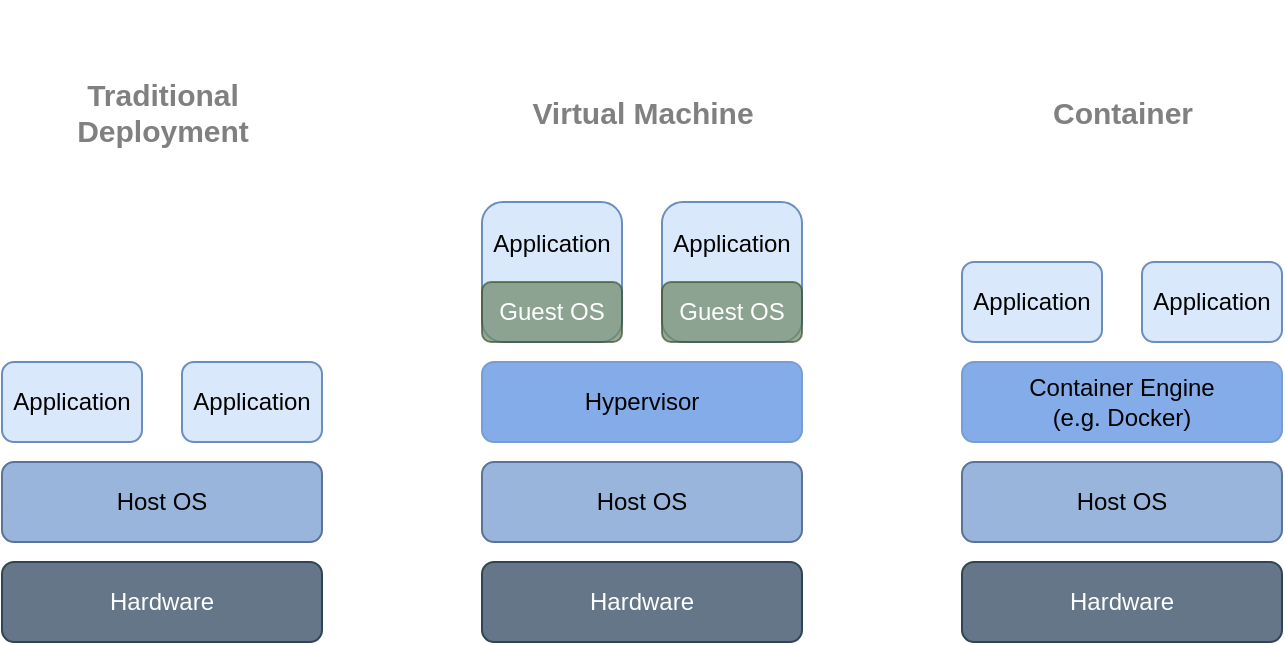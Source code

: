 <mxfile version="20.8.16" type="device"><diagram name="Seite-1" id="etC2ij1LnTKjosMqtqcl"><mxGraphModel dx="846" dy="963" grid="1" gridSize="10" guides="1" tooltips="1" connect="1" arrows="1" fold="1" page="1" pageScale="1" pageWidth="827" pageHeight="1169" math="0" shadow="0"><root><mxCell id="0"/><mxCell id="1" parent="0"/><mxCell id="mSU_c9EWIxkK4WW-epmy-5" value="&lt;font color=&quot;#808080&quot; style=&quot;font-size: 15px;&quot;&gt;&lt;b&gt;Container&lt;/b&gt;&lt;/font&gt;" style="text;html=1;align=center;verticalAlign=middle;resizable=0;points=[];autosize=1;strokeColor=none;fillColor=none;" parent="1" vertex="1"><mxGeometry x="595" y="280" width="90" height="30" as="geometry"/></mxCell><mxCell id="mSU_c9EWIxkK4WW-epmy-16" value="" style="endArrow=none;html=1;rounded=0;" parent="1" edge="1"><mxGeometry width="50" height="50" relative="1" as="geometry"><mxPoint x="130" y="240" as="sourcePoint"/><mxPoint x="130.0" y="240" as="targetPoint"/></mxGeometry></mxCell><mxCell id="hlCkqHmDzA_DZQd_WQDP-3" value="Host OS" style="rounded=1;whiteSpace=wrap;html=1;fillColor=#9ab5db;strokeColor=#58749C;gradientColor=none;" vertex="1" parent="1"><mxGeometry x="560" y="470" width="160" height="40" as="geometry"/></mxCell><mxCell id="hlCkqHmDzA_DZQd_WQDP-4" value="Application" style="rounded=1;whiteSpace=wrap;html=1;fillColor=#DAE8FC;strokeColor=#6c8ebf;" vertex="1" parent="1"><mxGeometry x="560" y="370" width="70" height="40" as="geometry"/></mxCell><mxCell id="hlCkqHmDzA_DZQd_WQDP-5" value="Container Engine &lt;br&gt;(e.g. Docker)" style="rounded=1;whiteSpace=wrap;html=1;fillColor=#83ACE8;strokeColor=#789DD4;" vertex="1" parent="1"><mxGeometry x="560" y="420" width="160" height="40" as="geometry"/></mxCell><mxCell id="hlCkqHmDzA_DZQd_WQDP-8" value="Hardware" style="rounded=1;whiteSpace=wrap;html=1;fillColor=#647687;strokeColor=#314354;fontColor=#ffffff;" vertex="1" parent="1"><mxGeometry x="560" y="520" width="160" height="40" as="geometry"/></mxCell><mxCell id="hlCkqHmDzA_DZQd_WQDP-10" value="Host OS" style="rounded=1;whiteSpace=wrap;html=1;fillColor=#9ab5db;strokeColor=#58749C;gradientColor=none;" vertex="1" parent="1"><mxGeometry x="320" y="470" width="160" height="40" as="geometry"/></mxCell><mxCell id="hlCkqHmDzA_DZQd_WQDP-11" value="Application&lt;br&gt;&lt;br&gt;&lt;br&gt;" style="rounded=1;whiteSpace=wrap;html=1;fillColor=#DAE8FC;strokeColor=#6c8ebf;" vertex="1" parent="1"><mxGeometry x="320" y="340" width="70" height="70" as="geometry"/></mxCell><mxCell id="hlCkqHmDzA_DZQd_WQDP-12" value="Hypervisor" style="rounded=1;whiteSpace=wrap;html=1;fillColor=#83ACE8;strokeColor=#789DD4;" vertex="1" parent="1"><mxGeometry x="320" y="420" width="160" height="40" as="geometry"/></mxCell><mxCell id="hlCkqHmDzA_DZQd_WQDP-15" value="Hardware" style="rounded=1;whiteSpace=wrap;html=1;fillColor=#647687;strokeColor=#314354;fontColor=#ffffff;" vertex="1" parent="1"><mxGeometry x="320" y="520" width="160" height="40" as="geometry"/></mxCell><mxCell id="hlCkqHmDzA_DZQd_WQDP-16" value="&lt;font color=&quot;#808080&quot; style=&quot;font-size: 15px;&quot;&gt;&lt;b&gt;Virtual Machine&lt;/b&gt;&lt;/font&gt;" style="text;html=1;align=center;verticalAlign=middle;resizable=0;points=[];autosize=1;strokeColor=none;fillColor=none;" vertex="1" parent="1"><mxGeometry x="335" y="280" width="130" height="30" as="geometry"/></mxCell><mxCell id="hlCkqHmDzA_DZQd_WQDP-17" value="Application&lt;br&gt;&lt;br&gt;&lt;br&gt;" style="rounded=1;whiteSpace=wrap;html=1;fillColor=#DAE8FC;strokeColor=#6c8ebf;" vertex="1" parent="1"><mxGeometry x="410" y="340" width="70" height="70" as="geometry"/></mxCell><mxCell id="hlCkqHmDzA_DZQd_WQDP-19" value="Application" style="rounded=1;whiteSpace=wrap;html=1;fillColor=#DAE8FC;strokeColor=#6c8ebf;" vertex="1" parent="1"><mxGeometry x="650" y="370" width="70" height="40" as="geometry"/></mxCell><mxCell id="hlCkqHmDzA_DZQd_WQDP-20" value="Guest OS" style="rounded=1;whiteSpace=wrap;html=1;fillColor=#6d8764;strokeColor=#3A5431;fontColor=#ffffff;opacity=70;" vertex="1" parent="1"><mxGeometry x="320" y="380" width="70" height="30" as="geometry"/></mxCell><mxCell id="hlCkqHmDzA_DZQd_WQDP-21" value="Guest OS" style="rounded=1;whiteSpace=wrap;html=1;fillColor=#6d8764;strokeColor=#3A5431;fontColor=#ffffff;opacity=70;" vertex="1" parent="1"><mxGeometry x="410" y="380" width="70" height="30" as="geometry"/></mxCell><mxCell id="hlCkqHmDzA_DZQd_WQDP-22" value="&lt;font color=&quot;#808080&quot; style=&quot;font-size: 15px;&quot;&gt;&lt;b&gt;Traditional &lt;br&gt;Deployment&lt;/b&gt;&lt;/font&gt;" style="text;html=1;align=center;verticalAlign=middle;resizable=0;points=[];autosize=1;strokeColor=none;fillColor=none;" vertex="1" parent="1"><mxGeometry x="105" y="270" width="110" height="50" as="geometry"/></mxCell><mxCell id="hlCkqHmDzA_DZQd_WQDP-23" value="Host OS" style="rounded=1;whiteSpace=wrap;html=1;fillColor=#9ab5db;strokeColor=#58749C;gradientColor=none;" vertex="1" parent="1"><mxGeometry x="80" y="470" width="160" height="40" as="geometry"/></mxCell><mxCell id="hlCkqHmDzA_DZQd_WQDP-24" value="Application" style="rounded=1;whiteSpace=wrap;html=1;fillColor=#DAE8FC;strokeColor=#6c8ebf;" vertex="1" parent="1"><mxGeometry x="80" y="420" width="70" height="40" as="geometry"/></mxCell><mxCell id="hlCkqHmDzA_DZQd_WQDP-26" value="Hardware" style="rounded=1;whiteSpace=wrap;html=1;fillColor=#647687;strokeColor=#314354;fontColor=#ffffff;" vertex="1" parent="1"><mxGeometry x="80" y="520" width="160" height="40" as="geometry"/></mxCell><mxCell id="hlCkqHmDzA_DZQd_WQDP-27" value="Application" style="rounded=1;whiteSpace=wrap;html=1;fillColor=#DAE8FC;strokeColor=#6c8ebf;" vertex="1" parent="1"><mxGeometry x="170" y="420" width="70" height="40" as="geometry"/></mxCell></root></mxGraphModel></diagram></mxfile>